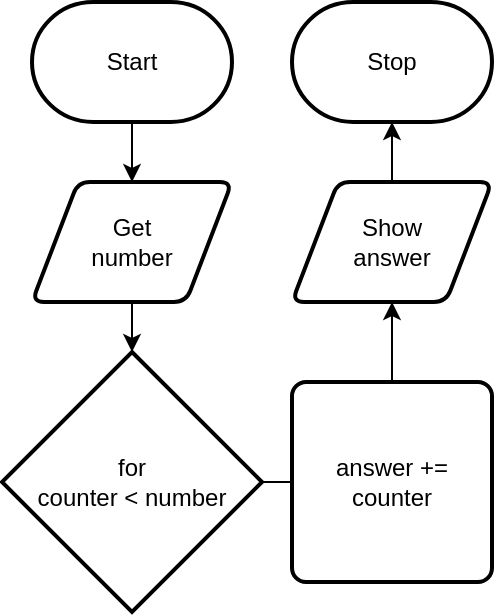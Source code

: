 <mxfile>
    <diagram id="HIP3nbAZw_EuaXWnEj3U" name="Page-1">
        <mxGraphModel dx="846" dy="563" grid="1" gridSize="10" guides="1" tooltips="1" connect="1" arrows="1" fold="1" page="1" pageScale="1" pageWidth="850" pageHeight="1100" math="0" shadow="0">
            <root>
                <mxCell id="0"/>
                <mxCell id="1" parent="0"/>
                <mxCell id="18" style="edgeStyle=none;html=1;entryX=0.5;entryY=0;entryDx=0;entryDy=0;" edge="1" parent="1" source="2" target="6">
                    <mxGeometry relative="1" as="geometry"/>
                </mxCell>
                <mxCell id="2" value="Start" style="strokeWidth=2;html=1;shape=mxgraph.flowchart.terminator;whiteSpace=wrap;" parent="1" vertex="1">
                    <mxGeometry x="230" y="60" width="100" height="60" as="geometry"/>
                </mxCell>
                <mxCell id="3" value="Stop" style="strokeWidth=2;html=1;shape=mxgraph.flowchart.terminator;whiteSpace=wrap;" parent="1" vertex="1">
                    <mxGeometry x="360" y="60" width="100" height="60" as="geometry"/>
                </mxCell>
                <mxCell id="5" value="" style="edgeStyle=orthogonalEdgeStyle;html=1;rounded=0;endArrow=none;" edge="1" parent="1" source="2" target="6">
                    <mxGeometry relative="1" as="geometry">
                        <mxPoint x="280" y="120" as="sourcePoint"/>
                        <mxPoint x="280" y="450" as="targetPoint"/>
                    </mxGeometry>
                </mxCell>
                <mxCell id="17" style="edgeStyle=none;html=1;" edge="1" parent="1" source="6" target="7">
                    <mxGeometry relative="1" as="geometry"/>
                </mxCell>
                <mxCell id="6" value="Get&lt;br&gt;number" style="shape=parallelogram;html=1;strokeWidth=2;perimeter=parallelogramPerimeter;whiteSpace=wrap;rounded=1;arcSize=12;size=0.23;" vertex="1" parent="1">
                    <mxGeometry x="230" y="150" width="100" height="60" as="geometry"/>
                </mxCell>
                <mxCell id="8" value="" style="edgeStyle=orthogonalEdgeStyle;html=1;rounded=0;startArrow=none;endArrow=none;" edge="1" parent="1" source="6" target="7">
                    <mxGeometry relative="1" as="geometry">
                        <mxPoint x="280" y="210" as="sourcePoint"/>
                        <mxPoint x="280" y="450" as="targetPoint"/>
                    </mxGeometry>
                </mxCell>
                <mxCell id="7" value="for&lt;br&gt;counter &amp;lt; number" style="strokeWidth=2;html=1;shape=mxgraph.flowchart.decision;whiteSpace=wrap;" vertex="1" parent="1">
                    <mxGeometry x="215" y="235" width="130" height="130" as="geometry"/>
                </mxCell>
                <mxCell id="9" value="" style="edgeStyle=orthogonalEdgeStyle;html=1;rounded=0;startArrow=none;endArrow=none;" edge="1" parent="1" source="7" target="10">
                    <mxGeometry relative="1" as="geometry">
                        <mxPoint x="280" y="340" as="sourcePoint"/>
                        <mxPoint x="280" y="450" as="targetPoint"/>
                    </mxGeometry>
                </mxCell>
                <mxCell id="14" style="edgeStyle=none;html=1;" edge="1" parent="1" source="10" target="12">
                    <mxGeometry relative="1" as="geometry"/>
                </mxCell>
                <mxCell id="10" value="answer += counter" style="rounded=1;whiteSpace=wrap;html=1;absoluteArcSize=1;arcSize=14;strokeWidth=2;" vertex="1" parent="1">
                    <mxGeometry x="360" y="250" width="100" height="100" as="geometry"/>
                </mxCell>
                <mxCell id="15" style="edgeStyle=none;html=1;" edge="1" parent="1" source="12" target="3">
                    <mxGeometry relative="1" as="geometry"/>
                </mxCell>
                <mxCell id="12" value="Show&lt;br&gt;answer" style="shape=parallelogram;html=1;strokeWidth=2;perimeter=parallelogramPerimeter;whiteSpace=wrap;rounded=1;arcSize=12;size=0.23;" vertex="1" parent="1">
                    <mxGeometry x="360" y="150" width="100" height="60" as="geometry"/>
                </mxCell>
            </root>
        </mxGraphModel>
    </diagram>
</mxfile>